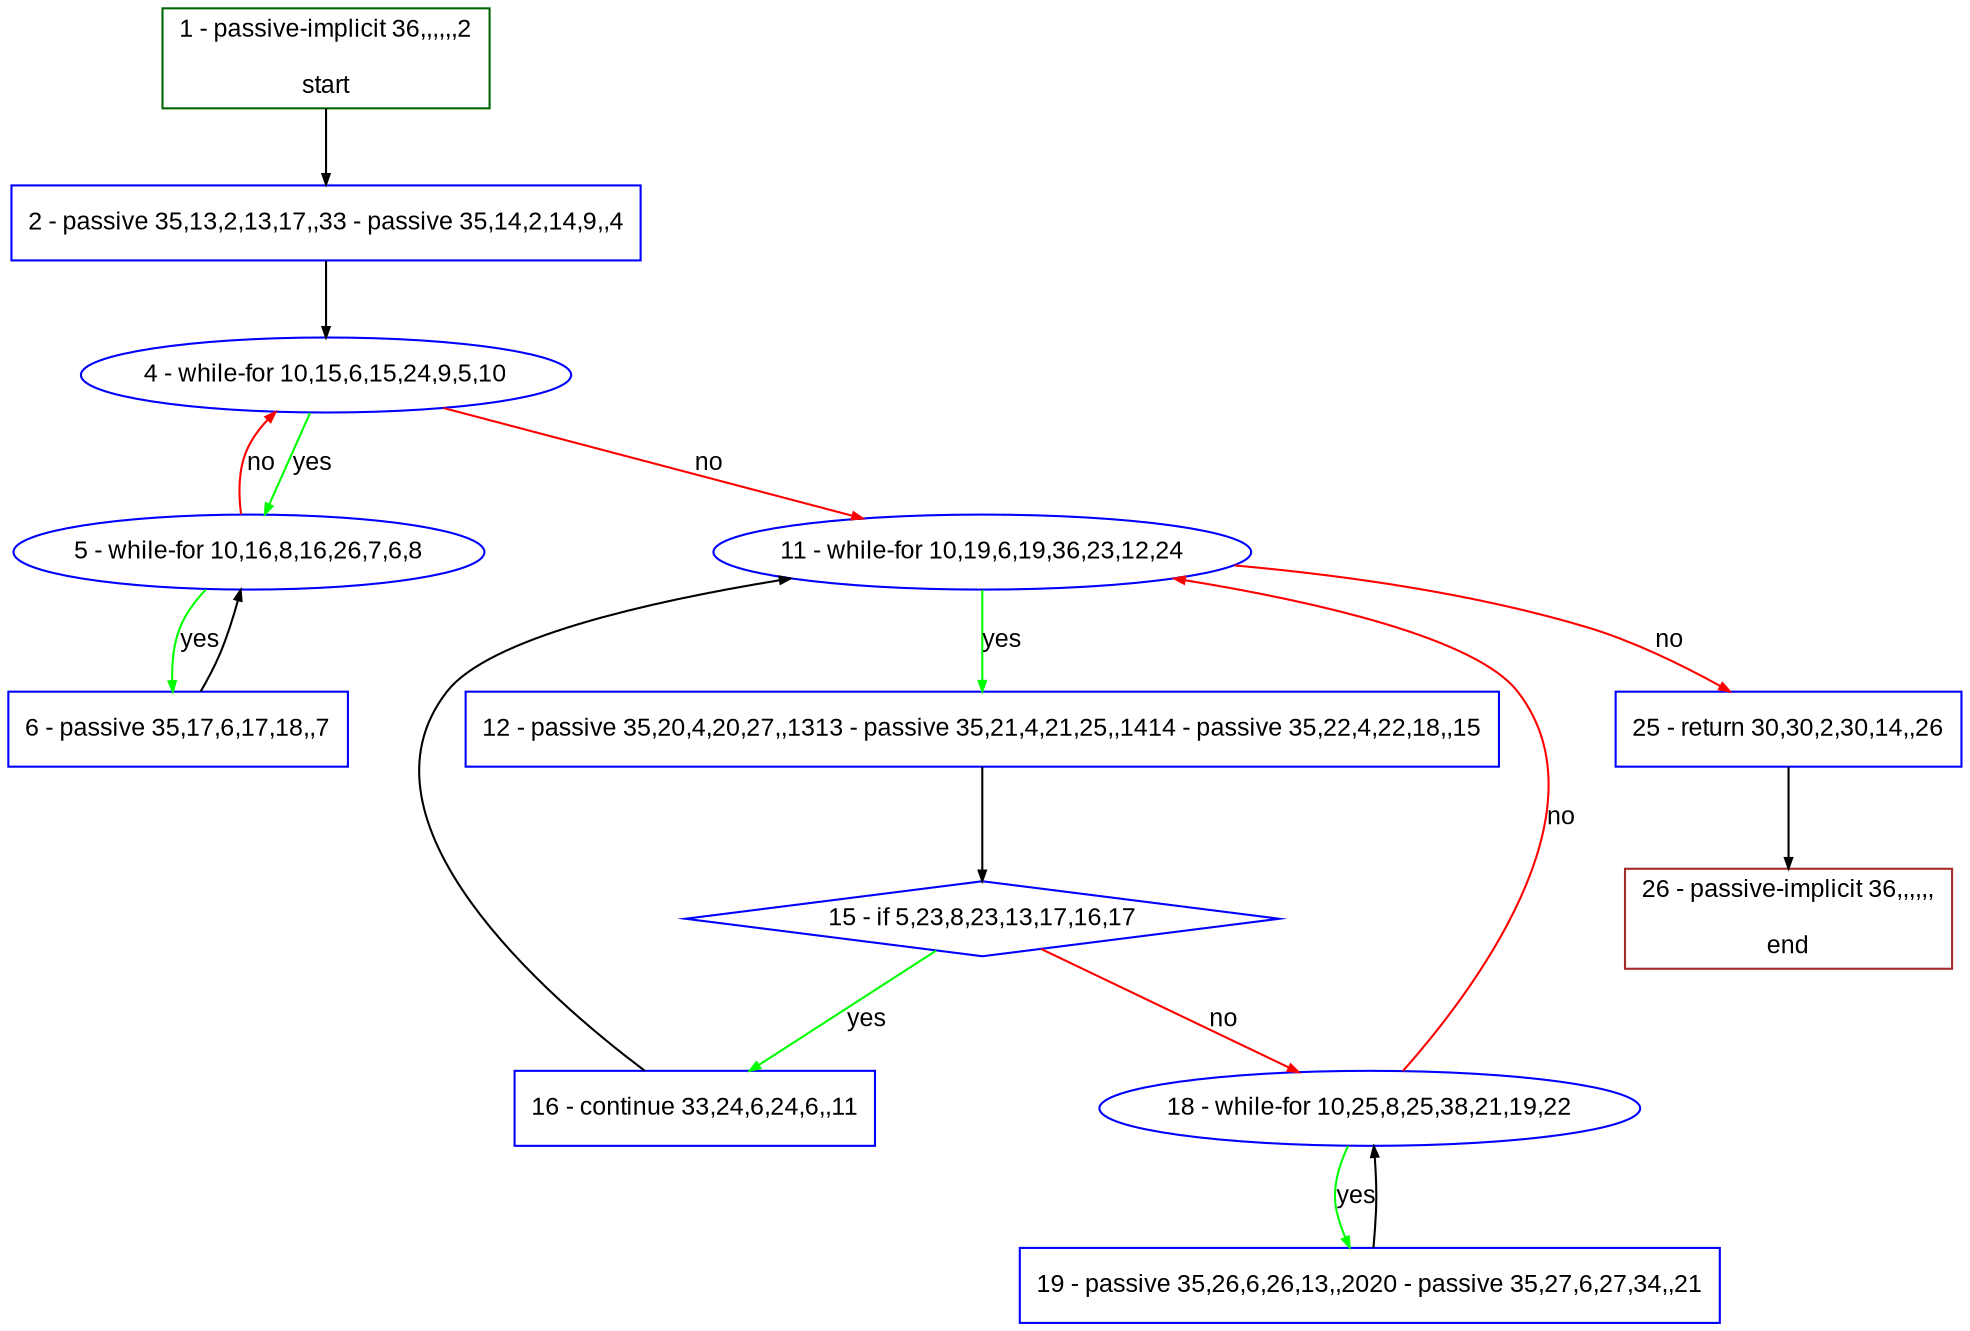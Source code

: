digraph "" {
  graph [pack="true", label="", fontsize="12", packmode="clust", fontname="Arial", fillcolor="#FFFFCC", bgcolor="white", style="rounded,filled", compound="true"];
  node [node_initialized="no", label="", color="grey", fontsize="12", fillcolor="white", fontname="Arial", style="filled", shape="rectangle", compound="true", fixedsize="false"];
  edge [fontcolor="black", arrowhead="normal", arrowtail="none", arrowsize="0.5", ltail="", label="", color="black", fontsize="12", lhead="", fontname="Arial", dir="forward", compound="true"];
  __N1 [label="2 - passive 35,13,2,13,17,,33 - passive 35,14,2,14,9,,4", color="#0000ff", fillcolor="#ffffff", style="filled", shape="box"];
  __N2 [label="1 - passive-implicit 36,,,,,,2\n\nstart", color="#006400", fillcolor="#ffffff", style="filled", shape="box"];
  __N3 [label="4 - while-for 10,15,6,15,24,9,5,10", color="#0000ff", fillcolor="#ffffff", style="filled", shape="oval"];
  __N4 [label="5 - while-for 10,16,8,16,26,7,6,8", color="#0000ff", fillcolor="#ffffff", style="filled", shape="oval"];
  __N5 [label="11 - while-for 10,19,6,19,36,23,12,24", color="#0000ff", fillcolor="#ffffff", style="filled", shape="oval"];
  __N6 [label="6 - passive 35,17,6,17,18,,7", color="#0000ff", fillcolor="#ffffff", style="filled", shape="box"];
  __N7 [label="12 - passive 35,20,4,20,27,,1313 - passive 35,21,4,21,25,,1414 - passive 35,22,4,22,18,,15", color="#0000ff", fillcolor="#ffffff", style="filled", shape="box"];
  __N8 [label="25 - return 30,30,2,30,14,,26", color="#0000ff", fillcolor="#ffffff", style="filled", shape="box"];
  __N9 [label="15 - if 5,23,8,23,13,17,16,17", color="#0000ff", fillcolor="#ffffff", style="filled", shape="diamond"];
  __N10 [label="16 - continue 33,24,6,24,6,,11", color="#0000ff", fillcolor="#ffffff", style="filled", shape="box"];
  __N11 [label="18 - while-for 10,25,8,25,38,21,19,22", color="#0000ff", fillcolor="#ffffff", style="filled", shape="oval"];
  __N12 [label="19 - passive 35,26,6,26,13,,2020 - passive 35,27,6,27,34,,21", color="#0000ff", fillcolor="#ffffff", style="filled", shape="box"];
  __N13 [label="26 - passive-implicit 36,,,,,,\n\nend", color="#a52a2a", fillcolor="#ffffff", style="filled", shape="box"];
  __N2 -> __N1 [arrowhead="normal", arrowtail="none", color="#000000", label="", dir="forward"];
  __N1 -> __N3 [arrowhead="normal", arrowtail="none", color="#000000", label="", dir="forward"];
  __N3 -> __N4 [arrowhead="normal", arrowtail="none", color="#00ff00", label="yes", dir="forward"];
  __N4 -> __N3 [arrowhead="normal", arrowtail="none", color="#ff0000", label="no", dir="forward"];
  __N3 -> __N5 [arrowhead="normal", arrowtail="none", color="#ff0000", label="no", dir="forward"];
  __N4 -> __N6 [arrowhead="normal", arrowtail="none", color="#00ff00", label="yes", dir="forward"];
  __N6 -> __N4 [arrowhead="normal", arrowtail="none", color="#000000", label="", dir="forward"];
  __N5 -> __N7 [arrowhead="normal", arrowtail="none", color="#00ff00", label="yes", dir="forward"];
  __N5 -> __N8 [arrowhead="normal", arrowtail="none", color="#ff0000", label="no", dir="forward"];
  __N7 -> __N9 [arrowhead="normal", arrowtail="none", color="#000000", label="", dir="forward"];
  __N9 -> __N10 [arrowhead="normal", arrowtail="none", color="#00ff00", label="yes", dir="forward"];
  __N9 -> __N11 [arrowhead="normal", arrowtail="none", color="#ff0000", label="no", dir="forward"];
  __N10 -> __N5 [arrowhead="normal", arrowtail="none", color="#000000", label="", dir="forward"];
  __N11 -> __N5 [arrowhead="normal", arrowtail="none", color="#ff0000", label="no", dir="forward"];
  __N11 -> __N12 [arrowhead="normal", arrowtail="none", color="#00ff00", label="yes", dir="forward"];
  __N12 -> __N11 [arrowhead="normal", arrowtail="none", color="#000000", label="", dir="forward"];
  __N8 -> __N13 [arrowhead="normal", arrowtail="none", color="#000000", label="", dir="forward"];
}

